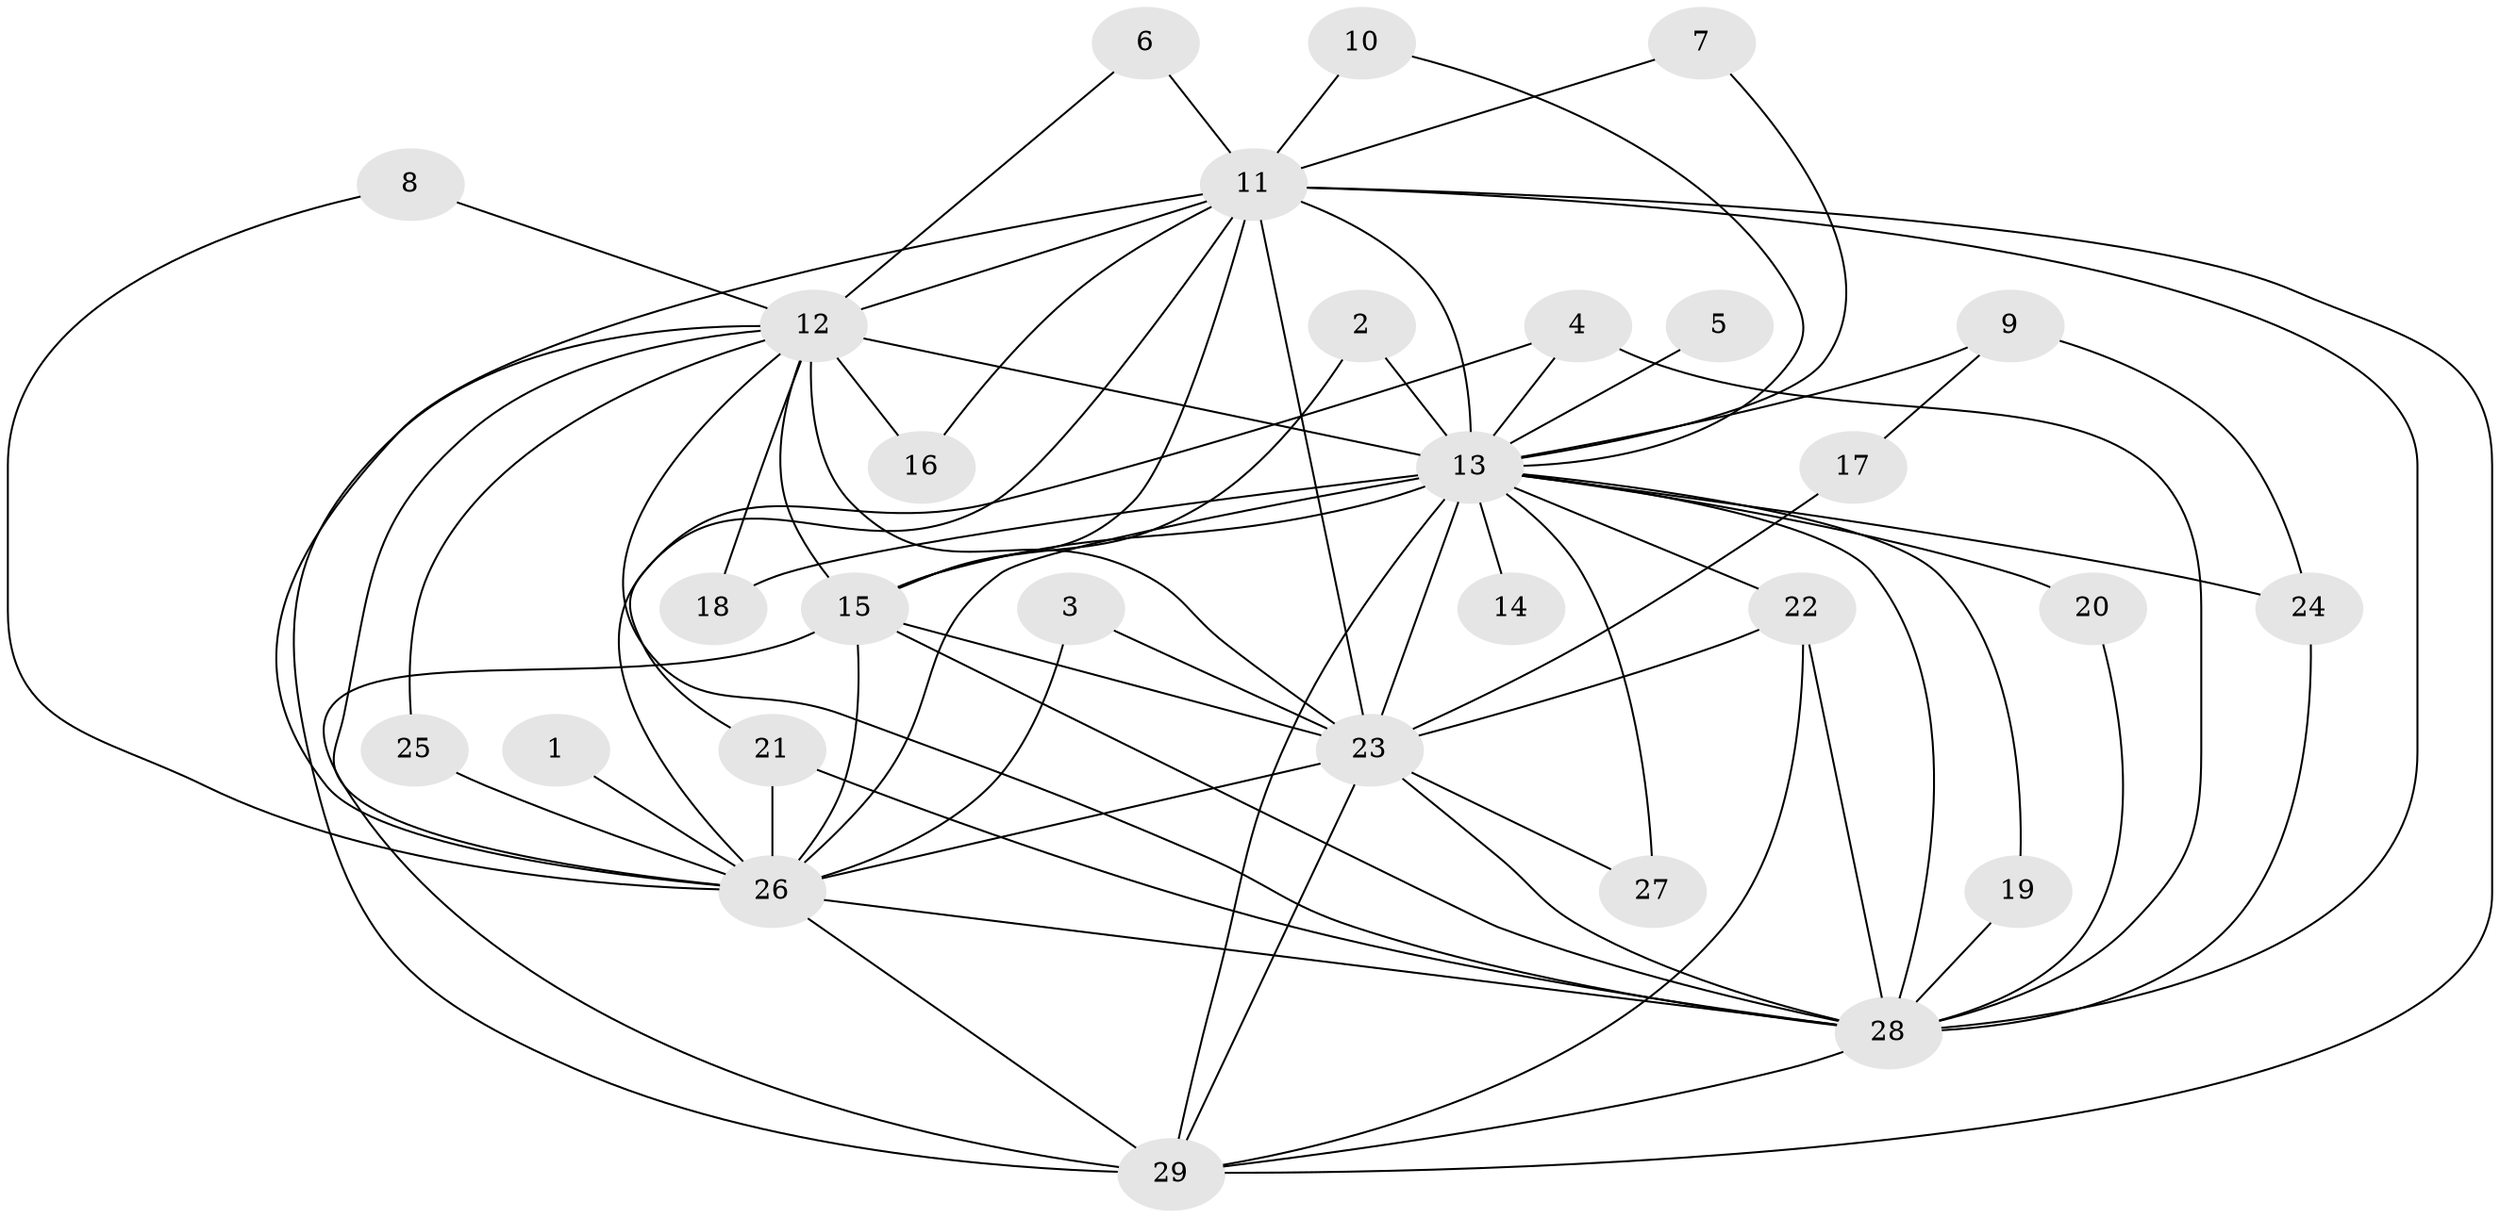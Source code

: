 // original degree distribution, {20: 0.05172413793103448, 14: 0.017241379310344827, 12: 0.034482758620689655, 13: 0.034482758620689655, 16: 0.017241379310344827, 26: 0.017241379310344827, 4: 0.08620689655172414, 2: 0.5689655172413793, 3: 0.1724137931034483}
// Generated by graph-tools (version 1.1) at 2025/49/03/09/25 03:49:33]
// undirected, 29 vertices, 71 edges
graph export_dot {
graph [start="1"]
  node [color=gray90,style=filled];
  1;
  2;
  3;
  4;
  5;
  6;
  7;
  8;
  9;
  10;
  11;
  12;
  13;
  14;
  15;
  16;
  17;
  18;
  19;
  20;
  21;
  22;
  23;
  24;
  25;
  26;
  27;
  28;
  29;
  1 -- 26 [weight=1.0];
  2 -- 13 [weight=1.0];
  2 -- 15 [weight=1.0];
  3 -- 23 [weight=1.0];
  3 -- 26 [weight=1.0];
  4 -- 13 [weight=1.0];
  4 -- 26 [weight=1.0];
  4 -- 28 [weight=1.0];
  5 -- 13 [weight=2.0];
  6 -- 11 [weight=1.0];
  6 -- 12 [weight=1.0];
  7 -- 11 [weight=1.0];
  7 -- 13 [weight=1.0];
  8 -- 12 [weight=1.0];
  8 -- 26 [weight=1.0];
  9 -- 13 [weight=2.0];
  9 -- 17 [weight=1.0];
  9 -- 24 [weight=1.0];
  10 -- 11 [weight=1.0];
  10 -- 13 [weight=1.0];
  11 -- 12 [weight=2.0];
  11 -- 13 [weight=4.0];
  11 -- 15 [weight=2.0];
  11 -- 16 [weight=1.0];
  11 -- 21 [weight=2.0];
  11 -- 23 [weight=2.0];
  11 -- 26 [weight=2.0];
  11 -- 28 [weight=2.0];
  11 -- 29 [weight=2.0];
  12 -- 13 [weight=3.0];
  12 -- 15 [weight=1.0];
  12 -- 16 [weight=1.0];
  12 -- 18 [weight=1.0];
  12 -- 23 [weight=3.0];
  12 -- 25 [weight=1.0];
  12 -- 26 [weight=2.0];
  12 -- 28 [weight=2.0];
  12 -- 29 [weight=1.0];
  13 -- 14 [weight=1.0];
  13 -- 15 [weight=3.0];
  13 -- 18 [weight=1.0];
  13 -- 19 [weight=1.0];
  13 -- 20 [weight=2.0];
  13 -- 22 [weight=2.0];
  13 -- 23 [weight=2.0];
  13 -- 24 [weight=2.0];
  13 -- 26 [weight=3.0];
  13 -- 27 [weight=1.0];
  13 -- 28 [weight=3.0];
  13 -- 29 [weight=4.0];
  15 -- 23 [weight=2.0];
  15 -- 26 [weight=1.0];
  15 -- 28 [weight=1.0];
  15 -- 29 [weight=1.0];
  17 -- 23 [weight=1.0];
  19 -- 28 [weight=1.0];
  20 -- 28 [weight=1.0];
  21 -- 26 [weight=2.0];
  21 -- 28 [weight=1.0];
  22 -- 23 [weight=1.0];
  22 -- 28 [weight=1.0];
  22 -- 29 [weight=1.0];
  23 -- 26 [weight=1.0];
  23 -- 27 [weight=1.0];
  23 -- 28 [weight=1.0];
  23 -- 29 [weight=1.0];
  24 -- 28 [weight=1.0];
  25 -- 26 [weight=2.0];
  26 -- 28 [weight=1.0];
  26 -- 29 [weight=1.0];
  28 -- 29 [weight=2.0];
}

